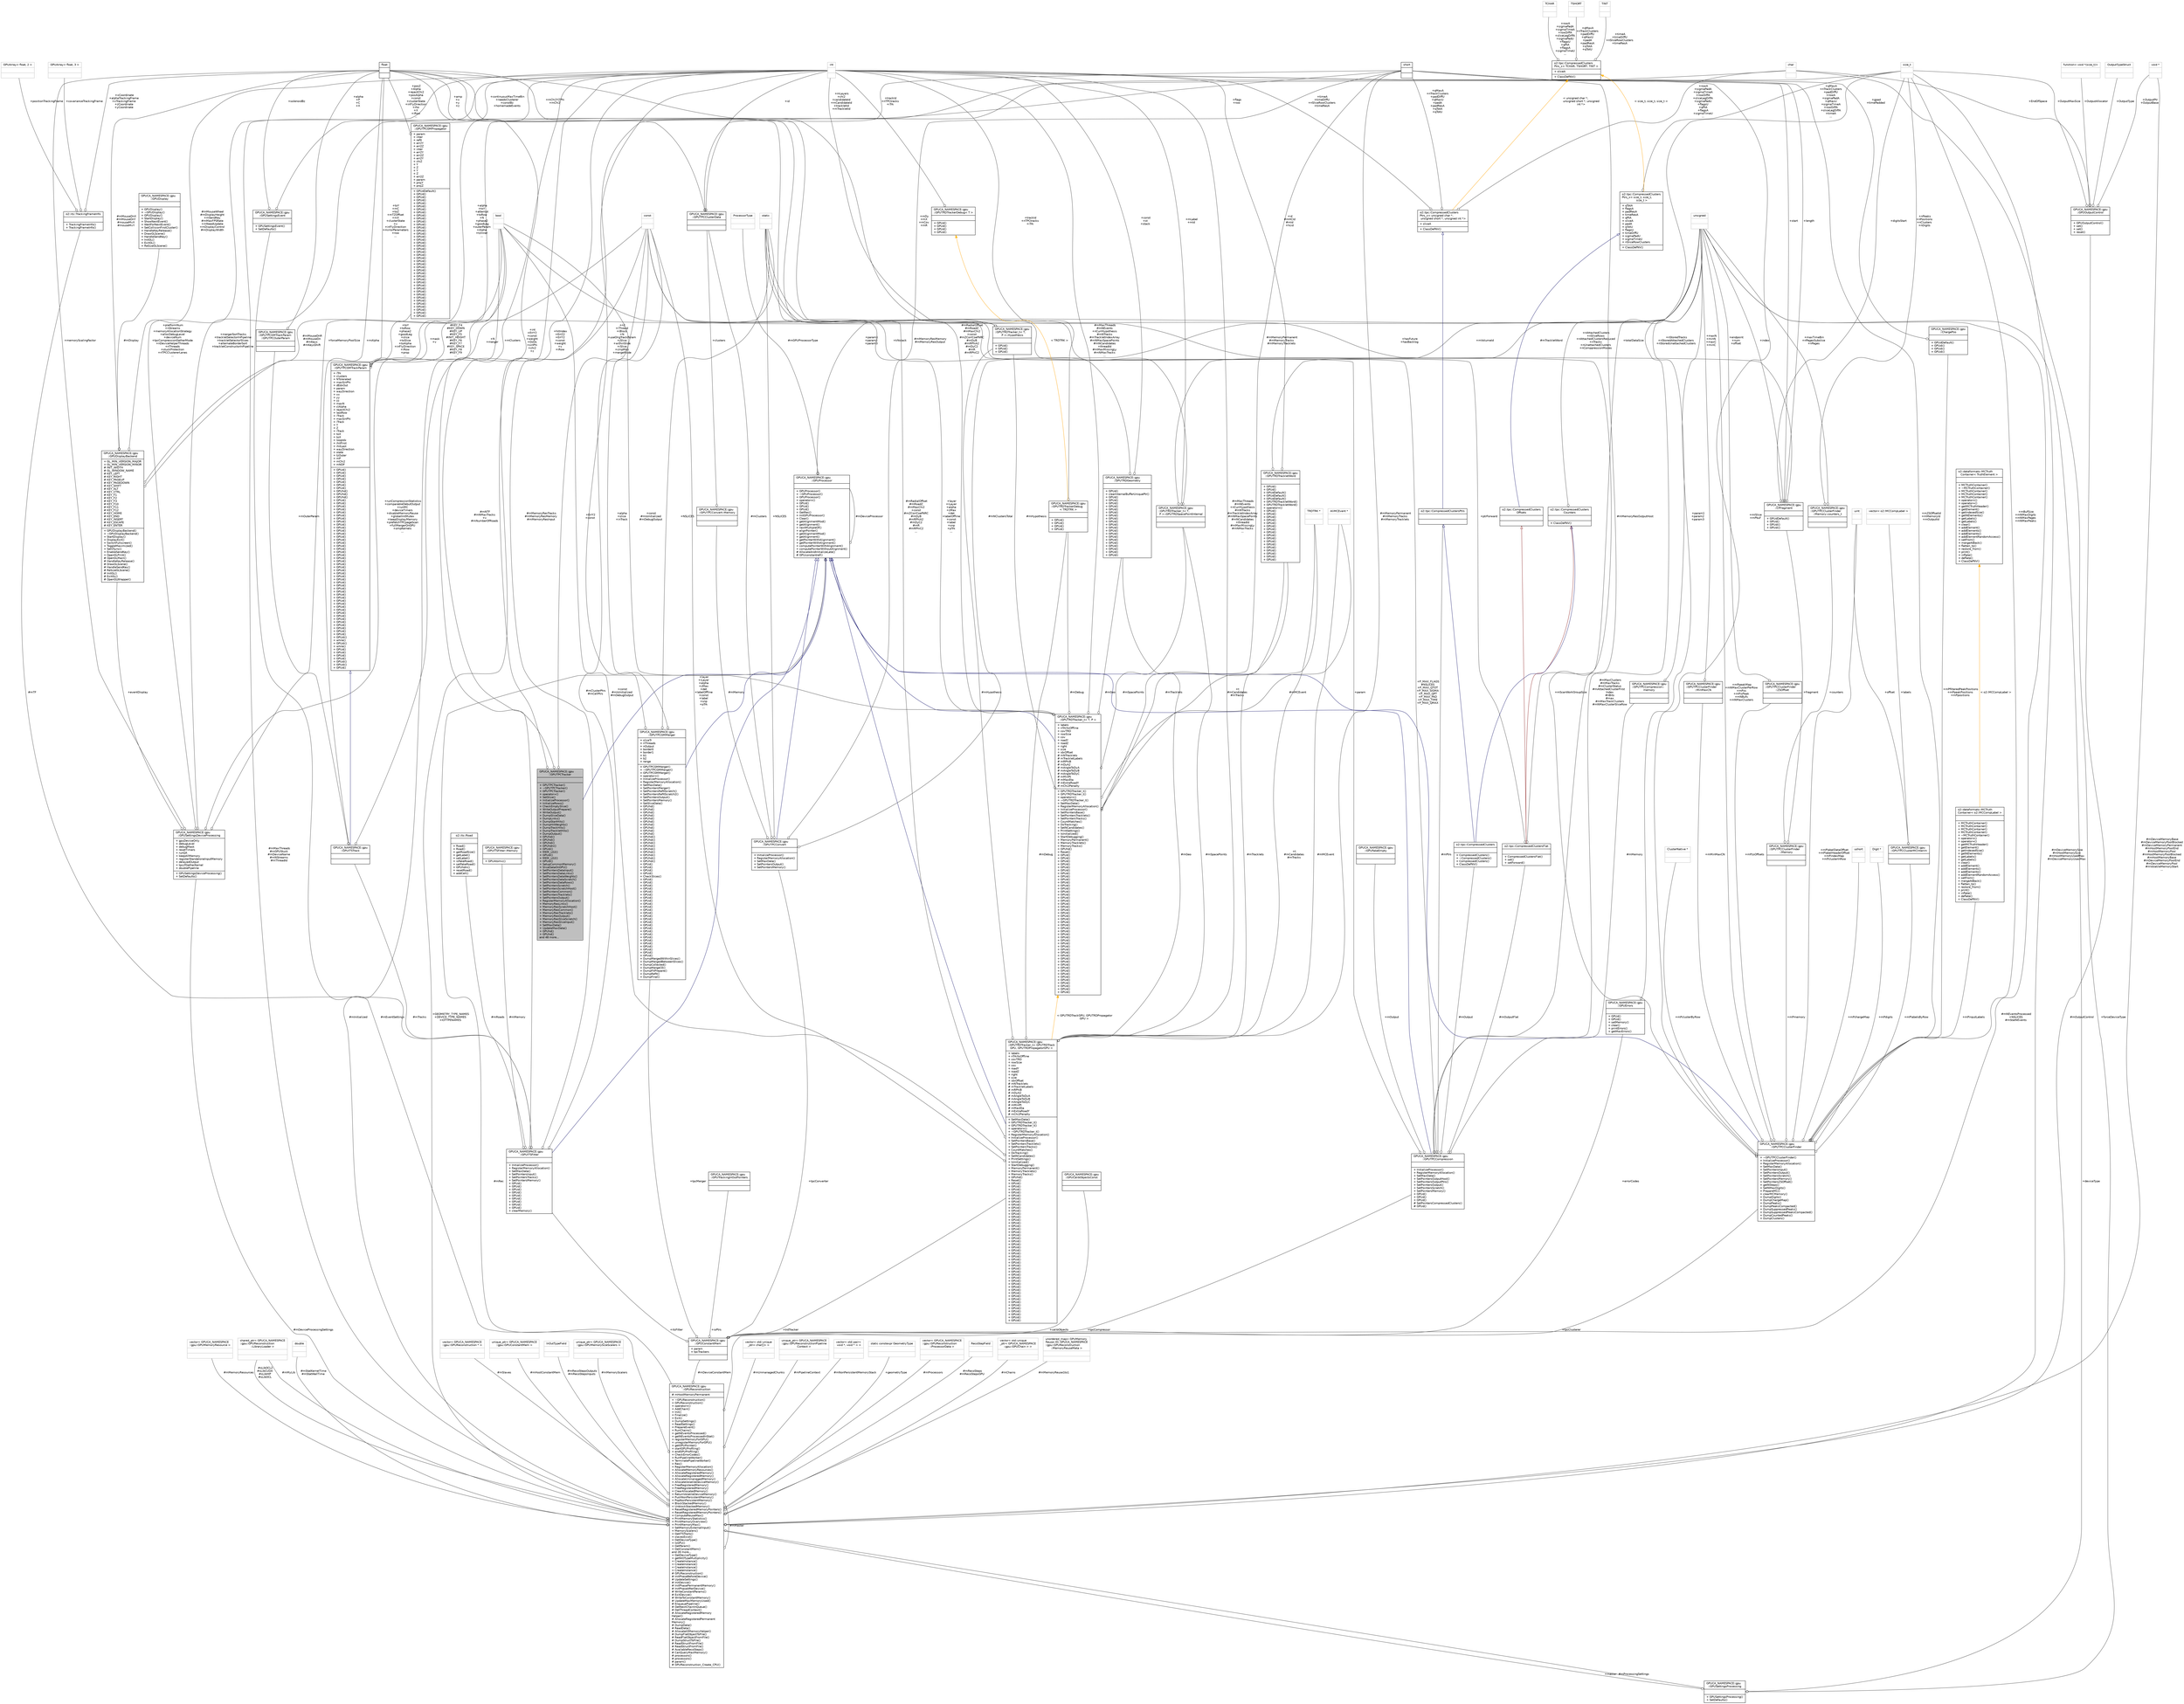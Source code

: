 digraph "GPUCA_NAMESPACE::gpu::GPUTPCTracker"
{
 // INTERACTIVE_SVG=YES
  bgcolor="transparent";
  edge [fontname="Helvetica",fontsize="10",labelfontname="Helvetica",labelfontsize="10"];
  node [fontname="Helvetica",fontsize="10",shape=record];
  Node2 [label="{GPUCA_NAMESPACE::gpu\l::GPUTPCTracker\n||+ GPUTPCTracker()\l+ ~GPUTPCTracker()\l+ GPUTPCTracker()\l+ operator=()\l+ SetSlice()\l+ InitializeProcessor()\l+ InitializeRows()\l+ CheckEmptySlice()\l+ WriteOutputPrepare()\l+ WriteOutput()\l+ DumpSliceData()\l+ DumpLinks()\l+ DumpStartHits()\l+ DumpHitWeights()\l+ DumpTrackHits()\l+ DumpTrackletHits()\l+ DumpOutput()\l+ GPUhdi()\l+ GPUhdi()\l+ GPUhdi()\l+ GPUhdni()\l+ GPUdi()\l+ MEM_LG2()\l+ GPUdi()\l+ MEM_LG2()\l+ GPUdi()\l+ SetupCommonMemory()\l+ SliceDataOnGPU()\l+ SetPointersDataInput()\l+ SetPointersDataLinks()\l+ SetPointersDataWeights()\l+ SetPointersDataScratch()\l+ SetPointersDataRows()\l+ SetPointersScratch()\l+ SetPointersScratchHost()\l+ SetPointersCommon()\l+ SetPointersTracklets()\l+ SetPointersOutput()\l+ RegisterMemoryAllocation()\l+ MemoryResLinks()\l+ MemoryResScratchHost()\l+ MemoryResCommon()\l+ MemoryResTracklets()\l+ MemoryResOutput()\l+ MemoryResSliceScratch()\l+ MemoryResSliceInput()\l+ SetMaxData()\l+ UpdateMaxData()\l+ GPUhd()\l+ GPUhd()\land 48 more...\l}",height=0.2,width=0.4,color="black", fillcolor="grey75", style="filled", fontcolor="black"];
  Node3 -> Node2 [dir="back",color="midnightblue",fontsize="10",style="solid",arrowtail="onormal",fontname="Helvetica"];
  Node3 [label="{GPUCA_NAMESPACE::gpu\l::GPUProcessor\n||+ GPUProcessor()\l+ ~GPUProcessor()\l+ GPUProcessor()\l+ operator=()\l+ GPUd()\l+ GPUd()\l+ GPUd()\l+ GetRec()\l+ InitGPUProcessor()\l+ Clear()\l+ getAlignmentMod()\l+ getAlignment()\l+ nextMultipleOf()\l+ alignPointer()\l+ getAlignmentMod()\l+ getAlignment()\l+ getPointerWithAlignment()\l+ getPointerWithAlignment()\l+ computePointerWithAlignment()\l+ computePointerWithoutAlignment()\l# AllocateAndInitializeLate()\l# GPUconstantref()\l}",height=0.2,width=0.4,color="black",URL="$d0/dd7/classGPUCA__NAMESPACE_1_1gpu_1_1GPUProcessor.html"];
  Node4 -> Node3 [color="grey25",fontsize="10",style="solid",label=" #mRec" ,arrowhead="odiamond",fontname="Helvetica"];
  Node4 [label="{GPUCA_NAMESPACE::gpu\l::GPUReconstruction\n|# mHostMemoryPermanent\l|+ ~GPUReconstruction()\l+ GPUReconstruction()\l+ operator=()\l+ AddChain()\l+ Init()\l+ Finalize()\l+ Exit()\l+ DumpSettings()\l+ ReadSettings()\l+ PrepareEvent()\l+ RunChains()\l+ getNEventsProcessed()\l+ getNEventsProcessedInStat()\l+ registerMemoryForGPU()\l+ unregisterMemoryForGPU()\l+ getGPUPointer()\l+ startGPUProfiling()\l+ endGPUProfiling()\l+ CheckErrorCodes()\l+ RunPipelineWorker()\l+ TerminatePipelineWorker()\l+ Res()\l+ RegisterMemoryAllocation()\l+ AllocateMemoryResources()\l+ AllocateRegisteredMemory()\l+ AllocateRegisteredMemory()\l+ AllocateUnmanagedMemory()\l+ AllocateVolatileDeviceMemory()\l+ FreeRegisteredMemory()\l+ FreeRegisteredMemory()\l+ ClearAllocatedMemory()\l+ ReturnVolatileDeviceMemory()\l+ PushNonPersistentMemory()\l+ PopNonPersistentMemory()\l+ BlockStackedMemory()\l+ UnblockStackedMemory()\l+ ResetRegisteredMemoryPointers()\l+ ResetRegisteredMemoryPointers()\l+ ComputeReuseMax()\l+ PrintMemoryStatistics()\l+ PrintMemoryOverview()\l+ PrintMemoryMax()\l+ SetMemoryExternalInput()\l+ MemoryScalers()\l+ GetITSTraits()\l+ slavesExist()\l+ GetDeviceType()\l+ IsGPU()\l+ GetParam()\l+ GetConstantMem()\land 28 more...\l+ GetDeviceType()\l+ getNIOTypeMultiplicity()\l+ CreateInstance()\l+ CreateInstance()\l+ CreateInstance()\l+ CreateInstance()\l# GPUReconstruction()\l# InitPhaseBeforeDevice()\l# UpdateSettings()\l# InitDevice()\l# InitPhasePermanentMemory()\l# InitPhaseAfterDevice()\l# WriteConstantParams()\l# ExitDevice()\l# WriteToConstantMemory()\l# UpdateMaxMemoryUsed()\l# EnqueuePipeline()\l# GetNextChainInQueue()\l# GetThreadContext()\l# AllocateRegisteredMemory\lHelper()\l# AllocateRegisteredPermanent\lMemory()\l# DumpData()\l# ReadData()\l# AllocateIOMemoryHelper()\l# DumpFlatObjectToFile()\l# ReadFlatObjectFromFile()\l# DumpStructToFile()\l# ReadStructFromFile()\l# ReadStructFromFile()\l# AvailableRecoSteps()\l# CanQueryMaxMemory()\l# processors()\l# processors()\l# param()\l# GPUReconstruction_Create_CPU()\l}",height=0.2,width=0.4,color="black",URL="$d6/df4/classGPUCA__NAMESPACE_1_1gpu_1_1GPUReconstruction.html"];
  Node5 -> Node4 [color="grey25",fontsize="10",style="solid",label=" #mUnmanagedChunks" ,arrowhead="odiamond",fontname="Helvetica"];
  Node5 [label="{vector\< std::unique\l_ptr\< char[]\> \>\n||}",height=0.2,width=0.4,color="grey75"];
  Node4 -> Node4 [color="grey25",fontsize="10",style="solid",label=" #mMaster" ,arrowhead="odiamond",fontname="Helvetica"];
  Node6 -> Node4 [color="grey25",fontsize="10",style="solid",label=" #mMemoryResources" ,arrowhead="odiamond",fontname="Helvetica"];
  Node6 [label="{vector\< GPUCA_NAMESPACE\l::gpu::GPUMemoryResource \>\n||}",height=0.2,width=0.4,color="grey75"];
  Node7 -> Node4 [color="grey25",fontsize="10",style="solid",label=" #sLibOCL2\n#sLibCUDA\n#sLibHIP\n#sLibOCL" ,arrowhead="odiamond",fontname="Helvetica"];
  Node7 [label="{shared_ptr\< GPUCA_NAMESPACE\l::gpu::GPUReconstruction\l::LibraryLoader \>\n||}",height=0.2,width=0.4,color="grey75"];
  Node8 -> Node4 [color="grey25",fontsize="10",style="solid",label=" #mStatKernelTime\n#mStatWallTime" ,arrowhead="odiamond",fontname="Helvetica"];
  Node8 [label="{double\n||}",height=0.2,width=0.4,color="grey75"];
  Node9 -> Node4 [color="grey25",fontsize="10",style="solid",label=" #mDeviceProcessingSettings" ,arrowhead="odiamond",fontname="Helvetica"];
  Node9 [label="{GPUCA_NAMESPACE::gpu\l::GPUSettingsDeviceProcessing\n|+ gpuDeviceOnly\l+ debugLevel\l+ debugMask\l+ resetTimers\l+ runQA\l+ keepAllMemory\l+ registerStandaloneInputMemory\l+ delayedOutput\l+ tpccfGatherKernel\l+ doublePipeline\l|+ GPUSettingsDeviceProcessing()\l+ SetDefaults()\l}",height=0.2,width=0.4,color="black",URL="$dd/d45/structGPUCA__NAMESPACE_1_1gpu_1_1GPUSettingsDeviceProcessing.html"];
  Node10 -> Node9 [color="grey25",fontsize="10",style="solid",label=" +memoryScalingFactor" ,arrowhead="odiamond",fontname="Helvetica"];
  Node10 [label="{float\n||}",height=0.2,width=0.4,color="black",URL="$d4/dc3/classfloat.html"];
  Node11 -> Node9 [color="grey25",fontsize="10",style="solid",label=" +mergerSortTracks\n+trackletSelectorInPipeline\n+trackletSelectorSlices\n+alternateBorderSort\n+trackletConstructorInPipeline" ,arrowhead="odiamond",fontname="Helvetica"];
  Node11 [label="{char\n||}",height=0.2,width=0.4,color="grey75"];
  Node12 -> Node9 [color="grey25",fontsize="10",style="solid",label=" +forceMemoryPoolSize" ,arrowhead="odiamond",fontname="Helvetica"];
  Node12 [label="{size_t\n||}",height=0.2,width=0.4,color="grey75"];
  Node13 -> Node9 [color="grey25",fontsize="10",style="solid",label=" +platformNum\n+nStreams\n+memoryAllocationStrategy\n+allocDebugLevel\n+deviceNum\n+tpcCompressionGatherMode\n+nDeviceHelperThreads\n+nThreads\n+stuckProtection\n+nTPCClustererLanes\n..." ,arrowhead="odiamond",fontname="Helvetica"];
  Node13 [label="{int\n||}",height=0.2,width=0.4,color="grey75"];
  Node14 -> Node9 [color="grey25",fontsize="10",style="solid",label=" +runCompressionStatistics\n+comparableDebutOutput\n+runMC\n+deviceTimers\n+disableMemoryReuse\n+globalInitMutex\n+keepDisplayMemory\n+prefetchTPCpageScan\n+fullMergerOnGPU\n+ompKernels\n..." ,arrowhead="odiamond",fontname="Helvetica"];
  Node14 [label="{bool\n||}",height=0.2,width=0.4,color="grey75"];
  Node15 -> Node9 [color="grey25",fontsize="10",style="solid",label=" +eventDisplay" ,arrowhead="odiamond",fontname="Helvetica"];
  Node15 [label="{GPUCA_NAMESPACE::gpu\l::GPUDisplayBackend\n|+ GL_MIN_VERSION_MAJOR\l+ GL_MIN_VERSION_MINOR\l# INIT_WIDTH\l# GL_WINDOW_NAME\l# KEY_LEFT\l# KEY_RIGHT\l# KEY_PAGEUP\l# KEY_PAGEDOWN\l# KEY_SHIFT\l# KEY_ALT\l# KEY_CTRL\l# KEY_F1\l# KEY_F2\l# KEY_F3\l# KEY_F10\l# KEY_F11\l# KEY_F12\l# KEY_HOME\l# KEY_END\l# KEY_INSERT\l# KEY_ESCAPE\l# KEY_ENTER\l|+ GPUDisplayBackend()\l+ ~GPUDisplayBackend()\l+ StartDisplay()\l+ DisplayExit()\l+ SwitchFullscreen()\l+ ToggleMaximized()\l+ SetVSync()\l+ EnableSendKey()\l+ OpenGLPrint()\l# OpenGLMain()\l# HandleKeyRelease()\l# DrawGLScene()\l# HandleSendKey()\l# ReSizeGLScene()\l# InitGL()\l# ExitGL()\l# OpenGLWrapper()\l}",height=0.2,width=0.4,color="black",URL="$d6/d42/classGPUCA__NAMESPACE_1_1gpu_1_1GPUDisplayBackend.html"];
  Node10 -> Node15 [color="grey25",fontsize="10",style="solid",label=" #mMouseDnX\n#mMouseDnY\n#mouseMvX\n#mouseMvY" ,arrowhead="odiamond",fontname="Helvetica"];
  Node16 -> Node15 [color="grey25",fontsize="10",style="solid",label=" #mDisplay" ,arrowhead="odiamond",fontname="Helvetica"];
  Node16 [label="{GPUCA_NAMESPACE::gpu\l::GPUDisplay\n||+ GPUDisplay()\l+ ~GPUDisplay()\l+ GPUDisplay()\l+ StartDisplay()\l+ ShowNextEvent()\l+ WaitForNextEvent()\l+ SetCollisionFirstCluster()\l+ HandleKeyRelease()\l+ DrawGLScene()\l+ HandleSendKey()\l+ InitGL()\l+ ExitGL()\l+ ReSizeGLScene()\l}",height=0.2,width=0.4,color="black",URL="$d9/dda/classGPUCA__NAMESPACE_1_1gpu_1_1GPUDisplay.html"];
  Node13 -> Node15 [color="grey25",fontsize="10",style="solid",label=" #mMouseWheel\n#mDisplayHeight\n+mSendKey\n#mMaxFPSRate\n+mNeedUpdate\n+mDisplayControl\n#mDisplayWidth" ,arrowhead="odiamond",fontname="Helvetica"];
  Node14 -> Node15 [color="grey25",fontsize="10",style="solid",label=" #mMouseDnR\n#mMouseDn\n#mKeys\n#mKeysShift" ,arrowhead="odiamond",fontname="Helvetica"];
  Node17 -> Node15 [color="grey25",fontsize="10",style="solid",label=" #KEY_F4\n#KEY_DOWN\n#KEY_UP\n#KEY_F5\n#INIT_HEIGHT\n#KEY_F6\n#KEY_F7\n#KEY_SPACE\n#KEY_F8\n#KEY_F9\n..." ,arrowhead="odiamond",fontname="Helvetica"];
  Node17 [label="{static\n||}",height=0.2,width=0.4,color="grey75"];
  Node18 -> Node4 [color="grey25",fontsize="10",style="solid",label=" #mSlaves" ,arrowhead="odiamond",fontname="Helvetica"];
  Node18 [label="{vector\< GPUCA_NAMESPACE\l::gpu::GPUReconstruction * \>\n||}",height=0.2,width=0.4,color="grey75"];
  Node19 -> Node4 [color="grey25",fontsize="10",style="solid",label=" #mHostConstantMem" ,arrowhead="odiamond",fontname="Helvetica"];
  Node19 [label="{unique_ptr\< GPUCA_NAMESPACE\l::gpu::GPUConstantMem \>\n||}",height=0.2,width=0.4,color="grey75"];
  Node20 -> Node4 [color="grey25",fontsize="10",style="solid",label=" #mRecoStepsOutputs\n#mRecoStepsInputs" ,arrowhead="odiamond",fontname="Helvetica"];
  Node20 [label="{InOutTypeField\n||}",height=0.2,width=0.4,color="grey75"];
  Node21 -> Node4 [color="grey25",fontsize="10",style="solid",label=" #mMemoryScalers" ,arrowhead="odiamond",fontname="Helvetica"];
  Node21 [label="{unique_ptr\< GPUCA_NAMESPACE\l::gpu::GPUMemorySizeScalers \>\n||}",height=0.2,width=0.4,color="grey75"];
  Node22 -> Node4 [color="grey25",fontsize="10",style="solid",label=" #mOutputControl" ,arrowhead="odiamond",fontname="Helvetica"];
  Node22 [label="{GPUCA_NAMESPACE::gpu\l::GPUOutputControl\n||+ GPUOutputControl()\l+ set()\l+ set()\l+ reset()\l}",height=0.2,width=0.4,color="black",URL="$d4/d7c/structGPUCA__NAMESPACE_1_1gpu_1_1GPUOutputControl.html"];
  Node23 -> Node22 [color="grey25",fontsize="10",style="solid",label=" +OutputAllocator" ,arrowhead="odiamond",fontname="Helvetica"];
  Node23 [label="{function\< void *(size_t)\>\n||}",height=0.2,width=0.4,color="grey75"];
  Node11 -> Node22 [color="grey25",fontsize="10",style="solid",label=" +EndOfSpace" ,arrowhead="odiamond",fontname="Helvetica"];
  Node12 -> Node22 [color="grey25",fontsize="10",style="solid",label=" +OutputMaxSize" ,arrowhead="odiamond",fontname="Helvetica"];
  Node24 -> Node22 [color="grey25",fontsize="10",style="solid",label=" +OutputType" ,arrowhead="odiamond",fontname="Helvetica"];
  Node24 [label="{OutputTypeStruct\n||}",height=0.2,width=0.4,color="grey75"];
  Node25 -> Node22 [color="grey25",fontsize="10",style="solid",label=" +OutputPtr\n+OutputBase" ,arrowhead="odiamond",fontname="Helvetica"];
  Node25 [label="{void *\n||}",height=0.2,width=0.4,color="grey75"];
  Node7 -> Node4 [color="grey25",fontsize="10",style="solid",label=" #mMyLib" ,arrowhead="odiamond",fontname="Helvetica"];
  Node26 -> Node4 [color="grey25",fontsize="10",style="solid",label=" #mEventSettings" ,arrowhead="odiamond",fontname="Helvetica"];
  Node26 [label="{GPUCA_NAMESPACE::gpu\l::GPUSettingsEvent\n||+ GPUSettingsEvent()\l+ SetDefaults()\l}",height=0.2,width=0.4,color="black",URL="$d0/d50/structGPUCA__NAMESPACE_1_1gpu_1_1GPUSettingsEvent.html"];
  Node10 -> Node26 [color="grey25",fontsize="10",style="solid",label=" +solenoidBz" ,arrowhead="odiamond",fontname="Helvetica"];
  Node13 -> Node26 [color="grey25",fontsize="10",style="solid",label=" +continuousMaxTimeBin\n+needsClusterer\n+constBz\n+homemadeEvents" ,arrowhead="odiamond",fontname="Helvetica"];
  Node12 -> Node4 [color="grey25",fontsize="10",style="solid",label=" #mDeviceMemorySize\n#mHostMemorySize\n#mHostMemoryUsedMax\n#mDeviceMemoryUsedMax" ,arrowhead="odiamond",fontname="Helvetica"];
  Node27 -> Node4 [color="grey25",fontsize="10",style="solid",label=" #mDeviceConstantMem" ,arrowhead="odiamond",fontname="Helvetica"];
  Node27 [label="{GPUCA_NAMESPACE::gpu\l::GPUConstantMem\n|+ param\l+ tpcTrackers\l|}",height=0.2,width=0.4,color="black",URL="$dc/d57/structGPUCA__NAMESPACE_1_1gpu_1_1GPUConstantMem.html"];
  Node28 -> Node27 [color="grey25",fontsize="10",style="solid",label=" +tpcClusterer" ,arrowhead="odiamond",fontname="Helvetica"];
  Node28 [label="{GPUCA_NAMESPACE::gpu\l::GPUTPCClusterFinder\n||+ ~GPUTPCClusterFinder()\l+ InitializeProcessor()\l+ RegisterMemoryAllocation()\l+ SetMaxData()\l+ SetPointersInput()\l+ SetPointersOutput()\l+ SetPointersScratch()\l+ SetPointersMemory()\l+ SetPointersZSOffset()\l+ getNSteps()\l+ SetNMaxDigits()\l+ PrepareMC()\l+ clearMCMemory()\l+ DumpDigits()\l+ DumpChargeMap()\l+ DumpPeaks()\l+ DumpPeaksCompacted()\l+ DumpSuppressedPeaks()\l+ DumpSuppressedPeaksCompacted()\l+ DumpCountedPeaks()\l+ DumpClusters()\l}",height=0.2,width=0.4,color="black",URL="$da/dac/classGPUCA__NAMESPACE_1_1gpu_1_1GPUTPCClusterFinder.html"];
  Node3 -> Node28 [dir="back",color="midnightblue",fontsize="10",style="solid",arrowtail="onormal",fontname="Helvetica"];
  Node29 -> Node28 [color="grey25",fontsize="10",style="solid",label=" +mMinMaxCN" ,arrowhead="odiamond",fontname="Helvetica"];
  Node29 [label="{GPUCA_NAMESPACE::gpu\l::GPUTPCClusterFinder\l::MinMaxCN\n||}",height=0.2,width=0.4,color="black",URL="$dc/dc6/structGPUCA__NAMESPACE_1_1gpu_1_1GPUTPCClusterFinder_1_1MinMaxCN.html"];
  Node30 -> Node29 [color="grey25",fontsize="10",style="solid",label=" +maxN\n+minN\n+maxC\n+minC" ,arrowhead="odiamond",fontname="Helvetica"];
  Node30 [label="{unsigned\n||}",height=0.2,width=0.4,color="grey75"];
  Node31 -> Node28 [color="grey25",fontsize="10",style="solid",label=" +mPmemory" ,arrowhead="odiamond",fontname="Helvetica"];
  Node31 [label="{GPUCA_NAMESPACE::gpu\l::GPUTPCClusterFinder\l::Memory\n||}",height=0.2,width=0.4,color="black",URL="$d6/d9c/structGPUCA__NAMESPACE_1_1gpu_1_1GPUTPCClusterFinder_1_1Memory.html"];
  Node32 -> Node31 [color="grey25",fontsize="10",style="solid",label=" +counters" ,arrowhead="odiamond",fontname="Helvetica"];
  Node32 [label="{GPUCA_NAMESPACE::gpu\l::GPUTPCClusterFinder\l::Memory::counters_t\n||}",height=0.2,width=0.4,color="black",URL="$d6/d42/structGPUCA__NAMESPACE_1_1gpu_1_1GPUTPCClusterFinder_1_1Memory_1_1counters__t.html"];
  Node12 -> Node32 [color="grey25",fontsize="10",style="solid",label=" +nPeaks\n+nPositions\n+nClusters\n+nDigits" ,arrowhead="odiamond",fontname="Helvetica"];
  Node30 -> Node32 [color="grey25",fontsize="10",style="solid",label=" +maxTimeBin\n+nPagesSubslice\n+nPages" ,arrowhead="odiamond",fontname="Helvetica"];
  Node33 -> Node31 [color="grey25",fontsize="10",style="solid",label=" +fragment" ,arrowhead="odiamond",fontname="Helvetica"];
  Node33 [label="{GPUCA_NAMESPACE::gpu\l::CfFragment\n||+ GPUdDefault()\l+ GPUd()\l+ GPUdi()\l+ GPUdi()\l}",height=0.2,width=0.4,color="black",URL="$db/d3d/structGPUCA__NAMESPACE_1_1gpu_1_1CfFragment.html"];
  Node34 -> Node33 [color="grey25",fontsize="10",style="solid",label=" +length" ,arrowhead="odiamond",fontname="Helvetica"];
  Node34 [label="{short\n||}",height=0.2,width=0.4,color="black",URL="$dc/d10/classshort.html"];
  Node12 -> Node33 [color="grey25",fontsize="10",style="solid",label=" +digitsStart" ,arrowhead="odiamond",fontname="Helvetica"];
  Node13 -> Node33 [color="grey25",fontsize="10",style="solid",label=" +start" ,arrowhead="odiamond",fontname="Helvetica"];
  Node14 -> Node33 [color="grey25",fontsize="10",style="solid",label=" +hasFuture\n+hasBacklog" ,arrowhead="odiamond",fontname="Helvetica"];
  Node30 -> Node33 [color="grey25",fontsize="10",style="solid",label=" +index" ,arrowhead="odiamond",fontname="Helvetica"];
  Node35 -> Node28 [color="grey25",fontsize="10",style="solid",label=" +mPfilteredPeakPositions\n+mPpeakPositions\n+mPpositions" ,arrowhead="odiamond",fontname="Helvetica"];
  Node35 [label="{GPUCA_NAMESPACE::gpu\l::ChargePos\n||+ GPUdDefault()\l+ GPUdi()\l+ GPUdi()\l+ GPUdi()\l}",height=0.2,width=0.4,color="black",URL="$dd/d68/structGPUCA__NAMESPACE_1_1gpu_1_1ChargePos.html"];
  Node34 -> Node35 [color="grey25",fontsize="10",style="solid",label=" +gpad\n+timePadded" ,arrowhead="odiamond",fontname="Helvetica"];
  Node34 -> Node28 [color="grey25",fontsize="10",style="solid",label=" +mZSOffsetId\n+mMemoryId\n+mOutputId" ,arrowhead="odiamond",fontname="Helvetica"];
  Node36 -> Node28 [color="grey25",fontsize="10",style="solid",label=" +mPinputLabels" ,arrowhead="odiamond",fontname="Helvetica"];
  Node36 [label="{o2::dataformats::MCTruth\lContainer\< o2::MCCompLabel \>\n||+ MCTruthContainer()\l+ MCTruthContainer()\l+ MCTruthContainer()\l+ MCTruthContainer()\l+ ~MCTruthContainer()\l+ operator=()\l+ operator=()\l+ getMCTruthHeader()\l+ getElement()\l+ getIndexedSize()\l+ getNElements()\l+ getLabels()\l+ getLabels()\l+ clear()\l+ addElement()\l+ addElements()\l+ addElements()\l+ addElementRandomAccess()\l+ setFrom()\l+ mergeAtBack()\l+ flatten_to()\l+ restore_from()\l+ print()\l+ inflate()\l+ deflate()\l+ ClassDefNV()\l}",height=0.2,width=0.4,color="black",URL="$dc/daa/classo2_1_1dataformats_1_1MCTruthContainer.html"];
  Node37 -> Node36 [dir="back",color="orange",fontsize="10",style="solid",label=" \< o2::MCCompLabel \>" ,fontname="Helvetica"];
  Node37 [label="{o2::dataformats::MCTruth\lContainer\< TruthElement \>\n||+ MCTruthContainer()\l+ ~MCTruthContainer()\l+ MCTruthContainer()\l+ MCTruthContainer()\l+ MCTruthContainer()\l+ operator=()\l+ operator=()\l+ getMCTruthHeader()\l+ getElement()\l+ getIndexedSize()\l+ getNElements()\l+ getLabels()\l+ getLabels()\l+ clear()\l+ addElement()\l+ addElements()\l+ addElements()\l+ addElementRandomAccess()\l+ setFrom()\l+ mergeAtBack()\l+ flatten_to()\l+ restore_from()\l+ print()\l+ inflate()\l+ deflate()\l+ ClassDefNV()\l}",height=0.2,width=0.4,color="black",URL="$dc/daa/classo2_1_1dataformats_1_1MCTruthContainer.html",tooltip="A container to hold and manage MC truth information/labels. "];
  Node12 -> Node28 [color="grey25",fontsize="10",style="solid",label=" +mBufSize\n+mNMaxDigits\n+mNMaxPages\n+mNMaxPeaks" ,arrowhead="odiamond",fontname="Helvetica"];
  Node38 -> Node28 [color="grey25",fontsize="10",style="solid",label=" +mPchargeMap" ,arrowhead="odiamond",fontname="Helvetica"];
  Node38 [label="{ushort\n||}",height=0.2,width=0.4,color="grey75"];
  Node39 -> Node28 [color="grey25",fontsize="10",style="solid",label=" +mPdigits" ,arrowhead="odiamond",fontname="Helvetica"];
  Node39 [label="{Digit *\n||}",height=0.2,width=0.4,color="grey75"];
  Node13 -> Node28 [color="grey25",fontsize="10",style="solid",label=" +mISlice\n+mPbuf" ,arrowhead="odiamond",fontname="Helvetica"];
  Node40 -> Node28 [color="grey25",fontsize="10",style="solid",label=" +mPzsOffsets" ,arrowhead="odiamond",fontname="Helvetica"];
  Node40 [label="{GPUCA_NAMESPACE::gpu\l::GPUTPCClusterFinder\l::ZSOffset\n||}",height=0.2,width=0.4,color="black",URL="$da/d0d/structGPUCA__NAMESPACE_1_1gpu_1_1GPUTPCClusterFinder_1_1ZSOffset.html"];
  Node30 -> Node40 [color="grey25",fontsize="10",style="solid",label=" +endpoint\n+num\n+offset" ,arrowhead="odiamond",fontname="Helvetica"];
  Node41 -> Node28 [color="grey25",fontsize="10",style="solid",label=" +mPlabelDataOffset\n+mPlabelHeaderOffset\n+mPindexMap\n+mPclusterInRow" ,arrowhead="odiamond",fontname="Helvetica"];
  Node41 [label="{uint\n||}",height=0.2,width=0.4,color="grey75"];
  Node17 -> Node28 [color="grey25",fontsize="10",style="solid",label=" +mScanWorkGroupSize" ,arrowhead="odiamond",fontname="Helvetica"];
  Node42 -> Node28 [color="grey25",fontsize="10",style="solid",label=" +mPclusterByRow" ,arrowhead="odiamond",fontname="Helvetica"];
  Node42 [label="{ClusterNative *\n||}",height=0.2,width=0.4,color="grey75"];
  Node30 -> Node28 [color="grey25",fontsize="10",style="solid",label=" +mPpeakMap\n+mNMaxClusterPerRow\n+mPzs\n+mPisPeak\n+mNBufs\n+mNMaxClusters" ,arrowhead="odiamond",fontname="Helvetica"];
  Node43 -> Node28 [color="grey25",fontsize="10",style="solid",label=" +mPlabelsByRow" ,arrowhead="odiamond",fontname="Helvetica"];
  Node43 [label="{GPUCA_NAMESPACE::gpu\l::GPUTPCClusterMCInterim\n||}",height=0.2,width=0.4,color="black",URL="$d4/d0e/structGPUCA__NAMESPACE_1_1gpu_1_1GPUTPCClusterMCInterim.html"];
  Node44 -> Node43 [color="grey25",fontsize="10",style="solid",label=" +labels" ,arrowhead="odiamond",fontname="Helvetica"];
  Node44 [label="{vector\< o2::MCCompLabel \>\n||}",height=0.2,width=0.4,color="grey75"];
  Node41 -> Node43 [color="grey25",fontsize="10",style="solid",label=" +offset" ,arrowhead="odiamond",fontname="Helvetica"];
  Node45 -> Node27 [color="grey25",fontsize="10",style="solid",label=" +itsFitter" ,arrowhead="odiamond",fontname="Helvetica"];
  Node45 [label="{GPUCA_NAMESPACE::gpu\l::GPUITSFitter\n||+ InitializeProcessor()\l+ RegisterMemoryAllocation()\l+ SetMaxData()\l+ SetPointersInput()\l+ SetPointersTracks()\l+ SetPointersMemory()\l+ GPUd()\l+ GPUd()\l+ GPUd()\l+ GPUd()\l+ GPUd()\l+ GPUd()\l+ GPUd()\l+ GPUd()\l+ GPUd()\l+ clearMemory()\l}",height=0.2,width=0.4,color="black",URL="$d8/df8/classGPUCA__NAMESPACE_1_1gpu_1_1GPUITSFitter.html"];
  Node3 -> Node45 [dir="back",color="midnightblue",fontsize="10",style="solid",arrowtail="onormal",fontname="Helvetica"];
  Node46 -> Node45 [color="grey25",fontsize="10",style="solid",label=" #mRoads" ,arrowhead="odiamond",fontname="Helvetica"];
  Node46 [label="{o2::its::Road\n||+ Road()\l+ Road()\l+ getRoadSize()\l+ getLabel()\l+ setLabel()\l+ isFakeRoad()\l+ setFakeRoad()\l+ GPUhdni()\l+ resetRoad()\l+ addCell()\l}",height=0.2,width=0.4,color="black",URL="$d2/d7f/classo2_1_1its_1_1Road.html"];
  Node47 -> Node45 [color="grey25",fontsize="10",style="solid",label=" #mMemory" ,arrowhead="odiamond",fontname="Helvetica"];
  Node47 [label="{GPUCA_NAMESPACE::gpu\l::GPUITSFitter::Memory\n||+ GPUAtomic()\l}",height=0.2,width=0.4,color="black",URL="$dc/ddc/structGPUCA__NAMESPACE_1_1gpu_1_1GPUITSFitter_1_1Memory.html"];
  Node48 -> Node45 [color="grey25",fontsize="10",style="solid",label=" #mTF" ,arrowhead="odiamond",fontname="Helvetica"];
  Node48 [label="{o2::its::TrackingFrameInfo\n||+ TrackingFrameInfo()\l+ TrackingFrameInfo()\l}",height=0.2,width=0.4,color="black",URL="$d2/d5f/structo2_1_1its_1_1TrackingFrameInfo.html"];
  Node49 -> Node48 [color="grey25",fontsize="10",style="solid",label=" +covarianceTrackingFrame" ,arrowhead="odiamond",fontname="Helvetica"];
  Node49 [label="{GPUArray\< float, 3 \>\n||}",height=0.2,width=0.4,color="grey75"];
  Node50 -> Node48 [color="grey25",fontsize="10",style="solid",label=" +positionTrackingFrame" ,arrowhead="odiamond",fontname="Helvetica"];
  Node50 [label="{GPUArray\< float, 2 \>\n||}",height=0.2,width=0.4,color="grey75"];
  Node10 -> Node48 [color="grey25",fontsize="10",style="solid",label=" +xCoordinate\n+alphaTrackingFrame\n+xTrackingFrame\n+zCoordinate\n+yCoordinate" ,arrowhead="odiamond",fontname="Helvetica"];
  Node34 -> Node45 [color="grey25",fontsize="10",style="solid",label=" #mMemoryResTracks\n#mMemoryResMemory\n#mMemoryResInput" ,arrowhead="odiamond",fontname="Helvetica"];
  Node13 -> Node45 [color="grey25",fontsize="10",style="solid",label=" #mNTF\n#mNMaxTracks\n+v\n#mNumberOfRoads" ,arrowhead="odiamond",fontname="Helvetica"];
  Node51 -> Node45 [color="grey25",fontsize="10",style="solid",label=" #mTracks" ,arrowhead="odiamond",fontname="Helvetica"];
  Node51 [label="{GPUCA_NAMESPACE::gpu\l::GPUITSTrack\n||}",height=0.2,width=0.4,color="black",URL="$dc/d9a/classGPUCA__NAMESPACE_1_1gpu_1_1GPUITSTrack.html"];
  Node52 -> Node51 [dir="back",color="midnightblue",fontsize="10",style="solid",arrowtail="onormal",fontname="Helvetica"];
  Node52 [label="{GPUCA_NAMESPACE::gpu\l::GPUTPCGMTrackParam\n|+ iTrk\l+ clusters\l+ NTolerated\l+ maxSinPhi\l+ dEdxOut\l+ param\l+ wayDirection\l+ xx\l+ yy\l+ zz\l+ maxN\l+ clAlpha\l+ rejectChi2\l+ lastRow\l+ iTrack\l+ maxSinPhi\l+ iTrack\l+ Y\l+ Z\l+ iTrack\l+ toX\l+ toX\l+ loopIdx\l+ ihitFirst\l+ ihitLast\l+ wayDirection\l+ state\l+ tzOuter\l+ mP\l+ mChi2\l+ mNDF\l|+ GPUd()\l+ GPUd()\l+ GPUd()\l+ GPUd()\l+ GPUd()\l+ GPUd()\l+ GPUd()\l+ GPUhd()\l+ GPUhd()\l+ GPUhd()\l+ GPUd()\l+ GPUd()\l+ GPUd()\l+ GPUd()\l+ GPUd()\l+ GPUd()\l+ GPUd()\l+ GPUd()\l+ GPUd()\l+ GPUd()\l+ GPUd()\l+ GPUd()\l+ GPUd()\l+ GPUd()\l+ GPUd()\l+ GPUd()\l+ GPUd()\l+ GPUd()\l+ GPUd()\l+ GPUd()\l+ GPUd()\l+ GPUd()\l+ GPUd()\l+ GPUd()\l+ GPUd()\l+ GPUd()\l+ GPUd()\l+ GPUd()\l+ GPUd()\l+ GPUd()\l+ GPUd()\l+ GPUd()\l+ GPUd()\l+ GPUd()\l+ GPUd()\l+ GPUd()\l+ GPUd()\l+ GPUd()\l+ GPUd()\l+ GPUd()\l+ GPUd()\l+ GPUd()\l+ GPUd()\l+ GPUd()\l+ GPUd()\l+ GPUdi()\l+ while()\l+ GPUdi()\l+ while()\l+ GPUd()\l+ GPUd()\l+ GPUd()\l+ GPUd()\l+ GPUdi()\l+ GPUdi()\l+ GPUd()\l}",height=0.2,width=0.4,color="black",URL="$df/df6/classGPUCA__NAMESPACE_1_1gpu_1_1GPUTPCGMTrackParam.html"];
  Node53 -> Node52 [color="grey25",fontsize="10",style="solid",label=" +toY\n+toRow\n+phase2\n+goodLeg\n+slice\n+toSlice\n+toAlpha\n+inFlyDirection\n+iRow\n+prop\n..." ,arrowhead="odiamond",fontname="Helvetica"];
  Node53 [label="{GPUCA_NAMESPACE::gpu\l::GPUTPCGMPropagator\n|+ param\l+ inter\l+ refit\l+ err2Y\l+ err2Z\l+ inter\l+ err2Y\l+ err2Z\l+ err2Y\l+ chiZ\l+ Y\l+ Z\l+ Y\l+ Z\l+ err2Z\l+ param\l+ projY\l+ projZ\l|+ GPUdDefault()\l+ GPUd()\l+ GPUd()\l+ GPUd()\l+ GPUd()\l+ GPUd()\l+ GPUd()\l+ GPUd()\l+ GPUd()\l+ GPUd()\l+ GPUd()\l+ GPUd()\l+ GPUd()\l+ GPUd()\l+ GPUd()\l+ GPUd()\l+ GPUd()\l+ GPUd()\l+ GPUd()\l+ GPUd()\l+ GPUd()\l+ GPUd()\l+ GPUd()\l+ GPUd()\l+ GPUd()\l+ GPUd()\l+ GPUd()\l+ GPUd()\l+ GPUd()\l+ GPUd()\l+ GPUd()\l+ GPUd()\l+ GPUd()\l+ GPUd()\l+ GPUd()\l+ GPUd()\l+ GPUd()\l+ GPUd()\l+ GPUd()\l+ GPUd()\l+ GPUd()\l+ GPUd()\l}",height=0.2,width=0.4,color="black",URL="$d8/d01/classGPUCA__NAMESPACE_1_1gpu_1_1GPUTPCGMPropagator.html"];
  Node10 -> Node53 [color="grey25",fontsize="10",style="solid",label=" +posZ\n+Alpha\n+rejectChi2\n+posAlpha\n+const\n+clusterState\n+inFlyDirection\n+rho\n+X\n+iRow\n..." ,arrowhead="odiamond",fontname="Helvetica"];
  Node10 -> Node52 [color="grey25",fontsize="10",style="solid",label=" +toY\n+mC\n+toZ\n+mTZOffset\n+mX\n+clusterState\n+v\n+inFlyDirection\n+mirrorParameters\n+row\n..." ,arrowhead="odiamond",fontname="Helvetica"];
  Node13 -> Node52 [color="grey25",fontsize="10",style="solid",label=" +alpha\n+toY\n+attempt\n+toRow\n+N\n+phase2\n+goodLeg\n+outerParam\n+Alpha\n+tzInner\n..." ,arrowhead="odiamond",fontname="Helvetica"];
  Node14 -> Node52 [color="grey25",fontsize="10",style="solid",label=" +mask\n+v" ,arrowhead="odiamond",fontname="Helvetica"];
  Node54 -> Node52 [color="grey25",fontsize="10",style="solid",label=" +N\n+merger" ,arrowhead="odiamond",fontname="Helvetica"];
  Node54 [label="{const\n||}",height=0.2,width=0.4,color="grey75"];
  Node10 -> Node51 [color="grey25",fontsize="10",style="solid",label=" +mAlpha" ,arrowhead="odiamond",fontname="Helvetica"];
  Node13 -> Node51 [color="grey25",fontsize="10",style="solid",label=" +mClusters" ,arrowhead="odiamond",fontname="Helvetica"];
  Node55 -> Node51 [color="grey25",fontsize="10",style="solid",label=" +mOuterParam" ,arrowhead="odiamond",fontname="Helvetica"];
  Node55 [label="{GPUCA_NAMESPACE::gpu\l::GPUTPCGMTrackParam\l::GPUTPCOuterParam\n||}",height=0.2,width=0.4,color="black",URL="$d3/d23/structGPUCA__NAMESPACE_1_1gpu_1_1GPUTPCGMTrackParam_1_1GPUTPCOuterParam.html"];
  Node10 -> Node55 [color="grey25",fontsize="10",style="solid",label=" +alpha\n+P\n+C\n+X" ,arrowhead="odiamond",fontname="Helvetica"];
  Node54 -> Node45 [color="grey25",fontsize="10",style="solid",label=" #mClusterPtrs\n#mCellPtrs" ,arrowhead="odiamond",fontname="Helvetica"];
  Node56 -> Node27 [color="grey25",fontsize="10",style="solid",label=" +ioPtrs" ,arrowhead="odiamond",fontname="Helvetica"];
  Node56 [label="{GPUCA_NAMESPACE::gpu\l::GPUTrackingInOutPointers\n||}",height=0.2,width=0.4,color="black",URL="$d2/d7f/structGPUCA__NAMESPACE_1_1gpu_1_1GPUTrackingInOutPointers.html"];
  Node57 -> Node27 [color="grey25",fontsize="10",style="solid",label=" +tpcConverter" ,arrowhead="odiamond",fontname="Helvetica"];
  Node57 [label="{GPUCA_NAMESPACE::gpu\l::GPUTPCConvert\n||+ InitializeProcessor()\l+ RegisterMemoryAllocation()\l+ SetMaxData()\l+ SetPointersOutput()\l+ SetPointersMemory()\l}",height=0.2,width=0.4,color="black",URL="$d3/d6f/classGPUCA__NAMESPACE_1_1gpu_1_1GPUTPCConvert.html"];
  Node3 -> Node57 [dir="back",color="midnightblue",fontsize="10",style="solid",arrowtail="onormal",fontname="Helvetica"];
  Node34 -> Node57 [color="grey25",fontsize="10",style="solid",label=" #mMemoryResMemory\n#mMemoryResOutput" ,arrowhead="odiamond",fontname="Helvetica"];
  Node58 -> Node57 [color="grey25",fontsize="10",style="solid",label=" #mClusters" ,arrowhead="odiamond",fontname="Helvetica"];
  Node58 [label="{GPUCA_NAMESPACE::gpu\l::GPUTPCClusterData\n||}",height=0.2,width=0.4,color="black",URL="$de/d16/structGPUCA__NAMESPACE_1_1gpu_1_1GPUTPCClusterData.html"];
  Node10 -> Node58 [color="grey25",fontsize="10",style="solid",label=" +amp\n+x\n+y\n+z" ,arrowhead="odiamond",fontname="Helvetica"];
  Node34 -> Node58 [color="grey25",fontsize="10",style="solid",label=" +flags\n+row" ,arrowhead="odiamond",fontname="Helvetica"];
  Node13 -> Node58 [color="grey25",fontsize="10",style="solid",label=" +id" ,arrowhead="odiamond",fontname="Helvetica"];
  Node59 -> Node57 [color="grey25",fontsize="10",style="solid",label=" #mMemory" ,arrowhead="odiamond",fontname="Helvetica"];
  Node59 [label="{GPUCA_NAMESPACE::gpu\l::GPUTPCConvert::Memory\n||}",height=0.2,width=0.4,color="black",URL="$d4/d0e/structGPUCA__NAMESPACE_1_1gpu_1_1GPUTPCConvert_1_1Memory.html"];
  Node58 -> Node59 [color="grey25",fontsize="10",style="solid",label=" +clusters" ,arrowhead="odiamond",fontname="Helvetica"];
  Node30 -> Node57 [color="grey25",fontsize="10",style="solid",label=" #mNClustersTotal" ,arrowhead="odiamond",fontname="Helvetica"];
  Node17 -> Node57 [color="grey25",fontsize="10",style="solid",label=" +NSLICES" ,arrowhead="odiamond",fontname="Helvetica"];
  Node60 -> Node27 [color="grey25",fontsize="10",style="solid",label=" +trdTracker" ,arrowhead="odiamond",fontname="Helvetica"];
  Node60 [label="{GPUCA_NAMESPACE::gpu\l::GPUTRDTracker_t\< GPUTRDTrack\lGPU, GPUTRDPropagatorGPU \>\n|+ labels\l+ nTrkltsOffline\l+ covTRD\l+ rowSize\l+ cov\l+ roadY\l+ roadZ\l+ right\l+ size\l+ idxOffset\l# mNTracklets\l# mTrackletLabels\l# mRPhiB\l# mDyA2\l# mAngleToDyA\l# mAngleToDyB\l# mAngleToDyC\l# mMinPt\l# mMaxEta\l# mExtraRoadY\l# mChi2Penalty\l|+ SetMaxData()\l+ GPUTRDTracker_t()\l+ GPUTRDTracker_t()\l+ operator=()\l+ ~GPUTRDTracker_t()\l+ RegisterMemoryAllocation()\l+ InitializeProcessor()\l+ SetPointersBase()\l+ SetPointersTracklets()\l+ SetPointersTracks()\l+ CountMatches()\l+ DoTracking()\l+ SetNCandidates()\l+ PrintSettings()\l+ IsInitialized()\l+ StartDebugging()\l+ MemoryPermanent()\l+ MemoryTracklets()\l+ MemoryTracks()\l+ GPUhd()\l+ Reset()\l+ GPUd()\l+ GPUd()\l+ GPUd()\l+ GPUd()\l+ GPUd()\l+ GPUd()\l+ GPUd()\l+ GPUd()\l+ GPUd()\l+ GPUd()\l+ GPUd()\l+ GPUd()\l+ GPUd()\l+ GPUd()\l+ GPUd()\l+ GPUd()\l+ GPUd()\l+ GPUd()\l+ GPUd()\l+ GPUd()\l+ GPUd()\l+ GPUd()\l+ GPUd()\l+ GPUd()\l+ GPUd()\l+ GPUd()\l+ GPUd()\l+ GPUd()\l+ GPUd()\l+ GPUd()\l+ GPUd()\l+ GPUd()\l+ GPUd()\l+ GPUd()\l+ GPUd()\l+ GPUd()\l+ GPUd()\l+ GPUd()\l+ GPUd()\l+ GPUd()\l+ GPUd()\l+ GPUd()\l+ GPUd()\l+ GPUd()\l+ GPUd()\l+ GPUd()\l}",height=0.2,width=0.4,color="black",URL="$db/db5/classGPUCA__NAMESPACE_1_1gpu_1_1GPUTRDTracker__t.html"];
  Node3 -> Node60 [dir="back",color="midnightblue",fontsize="10",style="solid",arrowtail="onormal",fontname="Helvetica"];
  Node61 -> Node60 [color="grey25",fontsize="10",style="solid",label=" #mDebug" ,arrowhead="odiamond",fontname="Helvetica"];
  Node61 [label="{GPUCA_NAMESPACE::gpu\l::GPUTRDTrackerDebug\l\< TRDTRK \>\n||+ GPUd()\l+ GPUd()\l+ GPUd()\l+ GPUd()\l}",height=0.2,width=0.4,color="black",URL="$dd/d07/classGPUCA__NAMESPACE_1_1gpu_1_1GPUTRDTrackerDebug.html"];
  Node13 -> Node61 [color="grey25",fontsize="10",style="solid",label=" +trackId\n+nTPCtracks\n+iTrk" ,arrowhead="odiamond",fontname="Helvetica"];
  Node62 -> Node61 [dir="back",color="orange",fontsize="10",style="solid",label=" \< TRDTRK \>" ,fontname="Helvetica"];
  Node62 [label="{GPUCA_NAMESPACE::gpu\l::GPUTRDTrackerDebug\< T \>\n||+ GPUd()\l+ GPUd()\l+ GPUd()\l+ GPUd()\l}",height=0.2,width=0.4,color="black",URL="$dd/d07/classGPUCA__NAMESPACE_1_1gpu_1_1GPUTRDTrackerDebug.html"];
  Node13 -> Node62 [color="grey25",fontsize="10",style="solid",label=" +trackId\n+nTPCtracks\n+iTrk" ,arrowhead="odiamond",fontname="Helvetica"];
  Node63 -> Node60 [color="grey25",fontsize="10",style="solid",label=" #mGeo" ,arrowhead="odiamond",fontname="Helvetica"];
  Node63 [label="{GPUCA_NAMESPACE::gpu\l::GPUTRDGeometry\n||+ GPUd()\l+ clearInternalBufferUniquePtr()\l+ GPUd()\l+ GPUd()\l+ GPUd()\l+ GPUd()\l+ GPUd()\l+ GPUd()\l+ GPUd()\l+ GPUd()\l+ GPUd()\l+ GPUd()\l+ GPUd()\l+ GPUd()\l+ GPUd()\l+ GPUd()\l+ GPUd()\l+ GPUd()\l+ GPUd()\l+ GPUd()\l+ GPUd()\l+ GPUd()\l}",height=0.2,width=0.4,color="black",URL="$d8/d19/classGPUCA__NAMESPACE_1_1gpu_1_1GPUTRDGeometry.html"];
  Node13 -> Node63 [color="grey25",fontsize="10",style="solid",label=" +const\n+st\n+stack" ,arrowhead="odiamond",fontname="Helvetica"];
  Node17 -> Node63 [color="grey25",fontsize="10",style="solid",label=" +kNstack" ,arrowhead="odiamond",fontname="Helvetica"];
  Node64 -> Node60 [color="grey25",fontsize="10",style="solid",label=" #mTracklets" ,arrowhead="odiamond",fontname="Helvetica"];
  Node64 [label="{GPUCA_NAMESPACE::gpu\l::GPUTRDTrackletWord\n||+ GPUd()\l+ GPUd()\l+ GPUdDefault()\l+ GPUdDefault()\l+ GPUdDefault()\l+ GPUTRDTrackletWord()\l+ GPUTRDTrackletWord()\l+ operator=()\l+ GPUd()\l+ GPUd()\l+ GPUd()\l+ GPUd()\l+ GPUd()\l+ GPUd()\l+ GPUd()\l+ GPUd()\l+ GPUd()\l+ GPUd()\l+ GPUd()\l+ GPUd()\l+ GPUd()\l+ GPUd()\l+ GPUd()\l+ GPUd()\l+ GPUd()\l}",height=0.2,width=0.4,color="black",URL="$d6/d2b/classGPUCA__NAMESPACE_1_1gpu_1_1GPUTRDTrackletWord.html"];
  Node13 -> Node64 [color="grey25",fontsize="10",style="solid",label=" +id\n#mHCId\n#mId\n+hcid" ,arrowhead="odiamond",fontname="Helvetica"];
  Node30 -> Node64 [color="grey25",fontsize="10",style="solid",label=" #mTrackletWord" ,arrowhead="odiamond",fontname="Helvetica"];
  Node65 -> Node60 [color="grey25",fontsize="10",style="solid",label=" #mHypothesis" ,arrowhead="odiamond",fontname="Helvetica"];
  Node65 [label="{GPUCA_NAMESPACE::gpu\l::GPUTRDTracker_t\< T,\l P \>::Hypothesis\n||+ GPUd()\l+ GPUd()\l+ GPUd()\l}",height=0.2,width=0.4,color="black",URL="$d5/dab/structGPUCA__NAMESPACE_1_1gpu_1_1GPUTRDTracker__t_1_1Hypothesis.html"];
  Node10 -> Node65 [color="grey25",fontsize="10",style="solid",label=" +mChi2YZPhi\n+mChi2" ,arrowhead="odiamond",fontname="Helvetica"];
  Node13 -> Node65 [color="grey25",fontsize="10",style="solid",label=" +mLayers\n+chi2\n+candidateId\n+mCandidateId\n+trackletId\n+mTrackletId" ,arrowhead="odiamond",fontname="Helvetica"];
  Node34 -> Node60 [color="grey25",fontsize="10",style="solid",label=" #mMemoryPermanent\n#mMemoryTracks\n#mMemoryTracklets" ,arrowhead="odiamond",fontname="Helvetica"];
  Node10 -> Node60 [color="grey25",fontsize="10",style="solid",label=" #mRadialOffset\n#mRoadZ\n#mMaxChi2\n+const\n#mZCorrCoefNRC\n#mDyB\n#mRPhiA2\n#mDyC2\n#mR\n#mRPhiC2\n..." ,arrowhead="odiamond",fontname="Helvetica"];
  Node66 -> Node60 [color="grey25",fontsize="10",style="solid",label=" +t\n#mCandidates\n#mTracks" ,arrowhead="odiamond",fontname="Helvetica"];
  Node66 [label="{TRDTRK *\n||}",height=0.2,width=0.4,color="grey75"];
  Node13 -> Node60 [color="grey25",fontsize="10",style="solid",label=" #mMaxThreads\n#mNEvents\n+nCurrHypothesis\n#mNTracks\n#mTrackletIndexArray\n#mNMaxSpacePoints\n#mNCandidates\n+threadId\n#mMaxMissingLy\n#mNMaxTracks\n..." ,arrowhead="odiamond",fontname="Helvetica"];
  Node14 -> Node60 [color="grey25",fontsize="10",style="solid",label=" +const\n#mIsInitialized\n#mDebugOutput" ,arrowhead="odiamond",fontname="Helvetica"];
  Node54 -> Node60 [color="grey25",fontsize="10",style="solid",label=" +layer\n+iLayer\n+alpha\n+zMax\n+det\n+labelOffline\n+const\n+label\n+snp\n+pTrk\n..." ,arrowhead="odiamond",fontname="Helvetica"];
  Node67 -> Node60 [color="grey25",fontsize="10",style="solid",label=" #mMCEvent" ,arrowhead="odiamond",fontname="Helvetica"];
  Node67 [label="{AliMCEvent *\n||}",height=0.2,width=0.4,color="grey75"];
  Node68 -> Node60 [color="grey25",fontsize="10",style="solid",label=" #mSpacePoints" ,arrowhead="odiamond",fontname="Helvetica"];
  Node68 [label="{GPUCA_NAMESPACE::gpu\l::GPUTRDTracker_t\< T,\l P \>::GPUTRDSpacePointInternal\n||}",height=0.2,width=0.4,color="black",URL="$db/dd7/structGPUCA__NAMESPACE_1_1gpu_1_1GPUTRDTracker__t_1_1GPUTRDSpacePointInternal.html"];
  Node10 -> Node68 [color="grey25",fontsize="10",style="solid",label=" +mDy\n+mX\n+mCov\n+mR" ,arrowhead="odiamond",fontname="Helvetica"];
  Node13 -> Node68 [color="grey25",fontsize="10",style="solid",label=" +mLabel\n+mId" ,arrowhead="odiamond",fontname="Helvetica"];
  Node30 -> Node68 [color="grey25",fontsize="10",style="solid",label=" +mVolumeId" ,arrowhead="odiamond",fontname="Helvetica"];
  Node69 -> Node60 [dir="back",color="orange",fontsize="10",style="solid",label=" \< GPUTRDTrackGPU, GPUTRDPropagator\lGPU \>" ,fontname="Helvetica"];
  Node69 [label="{GPUCA_NAMESPACE::gpu\l::GPUTRDTracker_t\< T, P \>\n|+ labels\l+ nTrkltsOffline\l+ covTRD\l+ rowSize\l+ cov\l+ roadY\l+ roadZ\l+ right\l+ size\l+ idxOffset\l# mNTracklets\l# mTrackletLabels\l# mRPhiB\l# mDyA2\l# mAngleToDyA\l# mAngleToDyB\l# mAngleToDyC\l# mMinPt\l# mMaxEta\l# mExtraRoadY\l# mChi2Penalty\l|+ GPUTRDTracker_t()\l+ GPUTRDTracker_t()\l+ operator=()\l+ ~GPUTRDTracker_t()\l+ SetMaxData()\l+ RegisterMemoryAllocation()\l+ InitializeProcessor()\l+ SetPointersBase()\l+ SetPointersTracklets()\l+ SetPointersTracks()\l+ CountMatches()\l+ DoTracking()\l+ SetNCandidates()\l+ PrintSettings()\l+ IsInitialized()\l+ StartDebugging()\l+ MemoryPermanent()\l+ MemoryTracklets()\l+ MemoryTracks()\l+ GPUhd()\l+ Reset()\l+ GPUd()\l+ GPUd()\l+ GPUd()\l+ GPUd()\l+ GPUd()\l+ GPUd()\l+ GPUd()\l+ GPUd()\l+ GPUd()\l+ GPUd()\l+ GPUd()\l+ GPUd()\l+ GPUd()\l+ GPUd()\l+ GPUd()\l+ GPUd()\l+ GPUd()\l+ GPUd()\l+ GPUd()\l+ GPUd()\l+ GPUd()\l+ GPUd()\l+ GPUd()\l+ GPUd()\l+ GPUd()\l+ GPUd()\l+ GPUd()\l+ GPUd()\l+ GPUd()\l+ GPUd()\l+ GPUd()\l+ GPUd()\l+ GPUd()\l+ GPUd()\l+ GPUd()\l+ GPUd()\l+ GPUd()\l+ GPUd()\l+ GPUd()\l+ GPUd()\l+ GPUd()\l+ GPUd()\l+ GPUd()\l+ GPUd()\l+ GPUd()\l+ GPUd()\l}",height=0.2,width=0.4,color="black",URL="$db/db5/classGPUCA__NAMESPACE_1_1gpu_1_1GPUTRDTracker__t.html"];
  Node3 -> Node69 [dir="back",color="midnightblue",fontsize="10",style="solid",arrowtail="onormal",fontname="Helvetica"];
  Node61 -> Node69 [color="grey25",fontsize="10",style="solid",label=" #mDebug" ,arrowhead="odiamond",fontname="Helvetica"];
  Node63 -> Node69 [color="grey25",fontsize="10",style="solid",label=" #mGeo" ,arrowhead="odiamond",fontname="Helvetica"];
  Node64 -> Node69 [color="grey25",fontsize="10",style="solid",label=" #mTracklets" ,arrowhead="odiamond",fontname="Helvetica"];
  Node65 -> Node69 [color="grey25",fontsize="10",style="solid",label=" #mHypothesis" ,arrowhead="odiamond",fontname="Helvetica"];
  Node34 -> Node69 [color="grey25",fontsize="10",style="solid",label=" #mMemoryPermanent\n#mMemoryTracks\n#mMemoryTracklets" ,arrowhead="odiamond",fontname="Helvetica"];
  Node10 -> Node69 [color="grey25",fontsize="10",style="solid",label=" #mRadialOffset\n#mRoadZ\n#mMaxChi2\n+const\n#mZCorrCoefNRC\n#mDyB\n#mRPhiA2\n#mDyC2\n#mR\n#mRPhiC2\n..." ,arrowhead="odiamond",fontname="Helvetica"];
  Node66 -> Node69 [color="grey25",fontsize="10",style="solid",label=" +t\n#mCandidates\n#mTracks" ,arrowhead="odiamond",fontname="Helvetica"];
  Node13 -> Node69 [color="grey25",fontsize="10",style="solid",label=" #mMaxThreads\n#mNEvents\n+nCurrHypothesis\n#mNTracks\n#mTrackletIndexArray\n#mNMaxSpacePoints\n#mNCandidates\n+threadId\n#mMaxMissingLy\n#mNMaxTracks\n..." ,arrowhead="odiamond",fontname="Helvetica"];
  Node14 -> Node69 [color="grey25",fontsize="10",style="solid",label=" +const\n#mIsInitialized\n#mDebugOutput" ,arrowhead="odiamond",fontname="Helvetica"];
  Node54 -> Node69 [color="grey25",fontsize="10",style="solid",label=" +layer\n+iLayer\n+alpha\n+zMax\n+det\n+labelOffline\n+const\n+label\n+snp\n+pTrk\n..." ,arrowhead="odiamond",fontname="Helvetica"];
  Node67 -> Node69 [color="grey25",fontsize="10",style="solid",label=" #mMCEvent" ,arrowhead="odiamond",fontname="Helvetica"];
  Node68 -> Node69 [color="grey25",fontsize="10",style="solid",label=" #mSpacePoints" ,arrowhead="odiamond",fontname="Helvetica"];
  Node70 -> Node27 [color="grey25",fontsize="10",style="solid",label=" +errorCodes" ,arrowhead="odiamond",fontname="Helvetica"];
  Node70 [label="{GPUCA_NAMESPACE::gpu\l::GPUErrors\n||+ GPUd()\l+ GPUd()\l+ setMemory()\l+ clear()\l+ printErrors()\l+ getMaxErrors()\l}",height=0.2,width=0.4,color="black",URL="$db/d11/classGPUCA__NAMESPACE_1_1gpu_1_1GPUErrors.html"];
  Node30 -> Node70 [color="grey25",fontsize="10",style="solid",label=" +param1\n+param2\n+param3" ,arrowhead="odiamond",fontname="Helvetica"];
  Node71 -> Node27 [color="grey25",fontsize="10",style="solid",label=" +calibObjects" ,arrowhead="odiamond",fontname="Helvetica"];
  Node71 [label="{GPUCA_NAMESPACE::gpu\l::GPUCalibObjectsConst\n||}",height=0.2,width=0.4,color="black",URL="$d5/d6e/structGPUCA__NAMESPACE_1_1gpu_1_1GPUCalibObjectsConst.html"];
  Node72 -> Node27 [color="grey25",fontsize="10",style="solid",label=" +tpcCompressor" ,arrowhead="odiamond",fontname="Helvetica"];
  Node72 [label="{GPUCA_NAMESPACE::gpu\l::GPUTPCCompression\n||+ InitializeProcessor()\l+ RegisterMemoryAllocation()\l+ SetMaxData()\l+ SetPointersOutputHost()\l+ SetPointersOutputPtrs()\l+ SetPointersOutput()\l+ SetPointersScratch()\l+ SetPointersMemory()\l+ GPUd()\l+ GPUd()\l+ GPUd()\l# SetPointersCompressedClusters()\l# GPUd()\l}",height=0.2,width=0.4,color="black",URL="$d0/da0/classGPUCA__NAMESPACE_1_1gpu_1_1GPUTPCCompression.html"];
  Node3 -> Node72 [dir="back",color="midnightblue",fontsize="10",style="solid",arrowtail="onormal",fontname="Helvetica"];
  Node73 -> Node72 [color="grey25",fontsize="10",style="solid",label=" #mPtrs" ,arrowhead="odiamond",fontname="Helvetica"];
  Node73 [label="{o2::tpc::CompressedClustersPtrs\n||}",height=0.2,width=0.4,color="black",URL="$dd/d10/structo2_1_1tpc_1_1CompressedClustersPtrs.html"];
  Node74 -> Node73 [dir="back",color="midnightblue",fontsize="10",style="solid",arrowtail="onormal",fontname="Helvetica"];
  Node74 [label="{o2::tpc::CompressedClusters\lPtrs_x\< unsigned char *,\l unsigned short *, unsigned int *\>\n|+ sliceA\l|+ ClassDefNV()\l}",height=0.2,width=0.4,color="black",URL="$d7/dea/structo2_1_1tpc_1_1CompressedClustersPtrs__x.html"];
  Node11 -> Node74 [color="grey25",fontsize="10",style="solid",label=" +rowA\n+sigmaPadA\n+sigmaTimeA\n+rowDiffA\n+sliceLegDiffA\n+sigmaPadU\n+flagsU\n+qPtA\n+flagsA\n+sigmaTimeU\n..." ,arrowhead="odiamond",fontname="Helvetica"];
  Node34 -> Node74 [color="grey25",fontsize="10",style="solid",label=" +qMaxA\n+nTrackClusters\n+padDiffU\n+qMaxU\n+padA\n+padResA\n+qTotA\n+qTotU" ,arrowhead="odiamond",fontname="Helvetica"];
  Node13 -> Node74 [color="grey25",fontsize="10",style="solid",label=" +timeA\n+timeDiffU\n+nSliceRowClusters\n+timeResA" ,arrowhead="odiamond",fontname="Helvetica"];
  Node75 -> Node74 [dir="back",color="orange",fontsize="10",style="solid",label=" \< unsigned char *,\l unsigned short *, unsigned\l int *\>" ,fontname="Helvetica"];
  Node75 [label="{o2::tpc::CompressedClusters\lPtrs_x\< TCHAR, TSHORT, TINT \>\n|+ sliceA\l|+ ClassDefNV()\l}",height=0.2,width=0.4,color="black",URL="$d7/dea/structo2_1_1tpc_1_1CompressedClustersPtrs__x.html"];
  Node76 -> Node75 [color="grey25",fontsize="10",style="solid",label=" +rowA\n+sigmaPadA\n+sigmaTimeA\n+rowDiffA\n+sliceLegDiffA\n+sigmaPadU\n+flagsU\n+qPtA\n+flagsA\n+sigmaTimeU\n..." ,arrowhead="odiamond",fontname="Helvetica"];
  Node76 [label="{TCHAR\n||}",height=0.2,width=0.4,color="grey75"];
  Node77 -> Node75 [color="grey25",fontsize="10",style="solid",label=" +qMaxA\n+nTrackClusters\n+padDiffU\n+qMaxU\n+padA\n+padResA\n+qTotA\n+qTotU" ,arrowhead="odiamond",fontname="Helvetica"];
  Node77 [label="{TSHORT\n||}",height=0.2,width=0.4,color="grey75"];
  Node78 -> Node75 [color="grey25",fontsize="10",style="solid",label=" +timeA\n+timeDiffU\n+nSliceRowClusters\n+timeResA" ,arrowhead="odiamond",fontname="Helvetica"];
  Node78 [label="{TINT\n||}",height=0.2,width=0.4,color="grey75"];
  Node34 -> Node72 [color="grey25",fontsize="10",style="solid",label=" #mMemoryResOutputHost" ,arrowhead="odiamond",fontname="Helvetica"];
  Node79 -> Node72 [color="grey25",fontsize="10",style="solid",label=" #mMemory" ,arrowhead="odiamond",fontname="Helvetica"];
  Node79 [label="{GPUCA_NAMESPACE::gpu\l::GPUTPCCompression::\lmemory\n||}",height=0.2,width=0.4,color="black",URL="$d1/d52/structGPUCA__NAMESPACE_1_1gpu_1_1GPUTPCCompression_1_1memory.html"];
  Node30 -> Node79 [color="grey25",fontsize="10",style="solid",label=" +nStoredTracks\n+nStoredAttachedClusters\n+nStoredUnattachedClusters" ,arrowhead="odiamond",fontname="Helvetica"];
  Node80 -> Node72 [color="grey25",fontsize="10",style="solid",label=" +mOutput" ,arrowhead="odiamond",fontname="Helvetica"];
  Node80 [label="{GPUCA_NAMESPACE::gpu\l::GPUFakeEmpty\n||}",height=0.2,width=0.4,color="black",URL="$d7/ddf/classGPUCA__NAMESPACE_1_1gpu_1_1GPUFakeEmpty.html"];
  Node30 -> Node72 [color="grey25",fontsize="10",style="solid",label=" #mMaxClusters\n#mMaxTracks\n#mClusterStatus\n#mAttachedClusterFirst\lIndex\n#nBits\n#max\n#mMaxTrackClusters\n#mNMaxClusterSliceRow" ,arrowhead="odiamond",fontname="Helvetica"];
  Node81 -> Node72 [color="grey25",fontsize="10",style="solid",label=" #mOutputFlat" ,arrowhead="odiamond",fontname="Helvetica"];
  Node81 [label="{o2::tpc::CompressedClustersFlat\n||+ CompressedClustersFlat()\l+ set()\l+ setForward()\l}",height=0.2,width=0.4,color="black",URL="$dd/d43/structo2_1_1tpc_1_1CompressedClustersFlat.html"];
  Node82 -> Node81 [dir="back",color="firebrick4",fontsize="10",style="solid",arrowtail="onormal",fontname="Helvetica"];
  Node82 [label="{o2::tpc::CompressedClusters\lCounters\n||+ ClassDefNV()\l}",height=0.2,width=0.4,color="black",URL="$dd/dd7/structo2_1_1tpc_1_1CompressedClustersCounters.html"];
  Node30 -> Node82 [color="grey25",fontsize="10",style="solid",label=" +nAttachedClusters\n+nSliceRows\n+nAttachedClustersReduced\n+nTracks\n+nUnattachedClusters\n+nComppressionModes" ,arrowhead="odiamond",fontname="Helvetica"];
  Node83 -> Node81 [dir="back",color="firebrick4",fontsize="10",style="solid",arrowtail="onormal",fontname="Helvetica"];
  Node83 [label="{o2::tpc::CompressedClusters\lOffsets\n||}",height=0.2,width=0.4,color="black",URL="$dd/d72/structo2_1_1tpc_1_1CompressedClustersOffsets.html"];
  Node84 -> Node83 [dir="back",color="midnightblue",fontsize="10",style="solid",arrowtail="onormal",fontname="Helvetica"];
  Node84 [label="{o2::tpc::CompressedClusters\lPtrs_x\< size_t, size_t,\l size_t \>\n|+ qTotA\l+ flagsA\l+ padResA\l+ timeResA\l+ qPtA\l+ sliceA\l+ padA\l+ qTotU\l+ flagsU\l+ timeDiffU\l+ sigmaPadU\l+ sigmaTimeU\l+ nSliceRowClusters\l|+ ClassDefNV()\l}",height=0.2,width=0.4,color="black",URL="$d7/dea/structo2_1_1tpc_1_1CompressedClustersPtrs__x.html"];
  Node12 -> Node84 [color="grey25",fontsize="10",style="solid",label=" +qMaxA\n+nTrackClusters\n+padDiffU\n+rowA\n+sigmaPadA\n+qMaxU\n+sigmaTimeA\n+rowDiffA\n+sliceLegDiffA\n+timeA\n..." ,arrowhead="odiamond",fontname="Helvetica"];
  Node75 -> Node84 [dir="back",color="orange",fontsize="10",style="solid",label=" \< size_t, size_t, size_t \>" ,fontname="Helvetica"];
  Node12 -> Node81 [color="grey25",fontsize="10",style="solid",label=" +totalDataSize" ,arrowhead="odiamond",fontname="Helvetica"];
  Node54 -> Node81 [color="grey25",fontsize="10",style="solid",label=" +ptrForward" ,arrowhead="odiamond",fontname="Helvetica"];
  Node54 -> Node72 [color="grey25",fontsize="10",style="solid",label=" +param" ,arrowhead="odiamond",fontname="Helvetica"];
  Node17 -> Node72 [color="grey25",fontsize="10",style="solid",label=" +P_MAX_FLAGS\n#NSLICES\n+P_MAX_QTOT\n+P_MAX_SIGMA\n+P_MAX_QPT\n+P_MAX_PAD\n+P_MAX_TIME\n+P_MAX_QMAX" ,arrowhead="odiamond",fontname="Helvetica"];
  Node85 -> Node72 [color="grey25",fontsize="10",style="solid",label=" #mOutput" ,arrowhead="odiamond",fontname="Helvetica"];
  Node85 [label="{o2::tpc::CompressedClusters\n||+ CompressedClusters()\l+ ~CompressedClusters()\l+ CompressedClusters()\l+ ClassDefNV()\l}",height=0.2,width=0.4,color="black",URL="$d6/d95/structo2_1_1tpc_1_1CompressedClusters.html"];
  Node82 -> Node85 [dir="back",color="midnightblue",fontsize="10",style="solid",arrowtail="onormal",fontname="Helvetica"];
  Node73 -> Node85 [dir="back",color="midnightblue",fontsize="10",style="solid",arrowtail="onormal",fontname="Helvetica"];
  Node86 -> Node27 [color="grey25",fontsize="10",style="solid",label=" +tpcMerger" ,arrowhead="odiamond",fontname="Helvetica"];
  Node86 [label="{GPUCA_NAMESPACE::gpu\l::GPUTPCGMMerger\n|+ sliceTr\l+ nThreads\l+ nOutput\l+ border0\l+ border1\l+ b1\l+ b2\l+ range\l|+ GPUTPCGMMerger()\l+ ~GPUTPCGMMerger()\l+ GPUTPCGMMerger()\l+ operator=()\l+ InitializeProcessor()\l+ RegisterMemoryAllocation()\l+ SetMaxData()\l+ SetPointersMerger()\l+ SetPointersRefitScratch()\l+ SetPointersRefitScratch2()\l+ SetPointersOutput()\l+ SetPointersMemory()\l+ SetSliceData()\l+ GPUhd()\l+ GPUhd()\l+ GPUhd()\l+ GPUhd()\l+ GPUhd()\l+ GPUhd()\l+ GPUhd()\l+ GPUhd()\l+ GPUhd()\l+ GPUhd()\l+ GPUhdi()\l+ GPUhdi()\l+ GPUhdi()\l+ GPUhdi()\l+ GPUhdi()\l+ GPUhdi()\l+ GPUhdi()\l+ GPUhdi()\l+ GPUhdi()\l+ GPUd()\l+ GPUd()\l+ GPUd()\l+ GPUd()\l+ CheckSlices()\l+ GPUd()\l+ GPUd()\l+ GPUd()\l+ GPUd()\l+ GPUd()\l+ GPUd()\l+ GPUd()\l+ GPUd()\l+ GPUd()\l+ GPUd()\l+ GPUd()\l+ GPUd()\l+ GPUd()\l+ GPUd()\l+ GPUd()\l+ GPUd()\l+ GPUd()\l+ GPUd()\l+ GPUd()\l+ GPUd()\l+ GPUd()\l+ GPUd()\l+ GPUd()\l+ GPUd()\l+ GPUd()\l+ GPUd()\l+ DumpMergedWithinSlices()\l+ DumpMergedBetweenSlices()\l+ DumpCollected()\l+ DumpMergeCE()\l+ DumpFitPrepare()\l+ DumpRefit()\l+ DumpFinal()\l}",height=0.2,width=0.4,color="black",URL="$d5/d35/classGPUCA__NAMESPACE_1_1gpu_1_1GPUTPCGMMerger.html"];
  Node3 -> Node86 [dir="back",color="midnightblue",fontsize="10",style="solid",arrowtail="onormal",fontname="Helvetica"];
  Node13 -> Node86 [color="grey25",fontsize="10",style="solid",label=" +n2\n+iThread\n+iBlock\n+N\n+useOrigTrackParam\n+jSlice\n+withinSlice\n+iSlice\n+cmpMax\n+mergeMode\n..." ,arrowhead="odiamond",fontname="Helvetica"];
  Node54 -> Node86 [color="grey25",fontsize="10",style="solid",label=" +alpha\n+slice\n+inTrack" ,arrowhead="odiamond",fontname="Helvetica"];
  Node17 -> Node86 [color="grey25",fontsize="10",style="solid",label=" +NSLICES" ,arrowhead="odiamond",fontname="Helvetica"];
  Node87 -> Node4 [color="grey25",fontsize="10",style="solid",label=" #mPipelineContext" ,arrowhead="odiamond",fontname="Helvetica"];
  Node87 [label="{unique_ptr\< GPUCA_NAMESPACE\l::gpu::GPUReconstructionPipeline\lContext \>\n||}",height=0.2,width=0.4,color="grey75"];
  Node88 -> Node4 [color="grey25",fontsize="10",style="solid",label=" #mNonPersistentMemoryStack" ,arrowhead="odiamond",fontname="Helvetica"];
  Node88 [label="{vector\< std::pair\<\l void *, void * \> \>\n||}",height=0.2,width=0.4,color="grey75"];
  Node13 -> Node4 [color="grey25",fontsize="10",style="solid",label=" #mMaxThreads\n#mGPUStuck\n#mDeviceName\n#mNStreams\n#mThreadId" ,arrowhead="odiamond",fontname="Helvetica"];
  Node89 -> Node4 [color="grey25",fontsize="10",style="solid",label=" +geometryType" ,arrowhead="odiamond",fontname="Helvetica"];
  Node89 [label="{static constexpr GeometryType\n||}",height=0.2,width=0.4,color="grey75"];
  Node14 -> Node4 [color="grey25",fontsize="10",style="solid",label=" #mInitialized" ,arrowhead="odiamond",fontname="Helvetica"];
  Node90 -> Node4 [color="grey25",fontsize="10",style="solid",label=" #mProcessors" ,arrowhead="odiamond",fontname="Helvetica"];
  Node90 [label="{vector\< GPUCA_NAMESPACE\l::gpu::GPUReconstruction\l::ProcessorData \>\n||}",height=0.2,width=0.4,color="grey75"];
  Node91 -> Node4 [color="grey25",fontsize="10",style="solid",label=" #mRecoSteps\n#mRecoStepsGPU" ,arrowhead="odiamond",fontname="Helvetica"];
  Node91 [label="{RecoStepField\n||}",height=0.2,width=0.4,color="grey75"];
  Node92 -> Node4 [color="grey25",fontsize="10",style="solid",label=" #mProcessingSettings" ,arrowhead="odiamond",fontname="Helvetica"];
  Node92 [label="{GPUCA_NAMESPACE::gpu\l::GPUSettingsProcessing\n||+ GPUSettingsProcessing()\l+ SetDefaults()\l}",height=0.2,width=0.4,color="black",URL="$d3/d17/structGPUCA__NAMESPACE_1_1gpu_1_1GPUSettingsProcessing.html"];
  Node4 -> Node92 [color="grey25",fontsize="10",style="solid",label=" +master" ,arrowhead="odiamond",fontname="Helvetica"];
  Node11 -> Node92 [color="grey25",fontsize="10",style="solid",label=" +forceDeviceType" ,arrowhead="odiamond",fontname="Helvetica"];
  Node30 -> Node92 [color="grey25",fontsize="10",style="solid",label=" +deviceType" ,arrowhead="odiamond",fontname="Helvetica"];
  Node93 -> Node4 [color="grey25",fontsize="10",style="solid",label=" #mChains" ,arrowhead="odiamond",fontname="Helvetica"];
  Node93 [label="{vector\< std::unique\l_ptr\< GPUCA_NAMESPACE\l::gpu::GPUChain \> \>\n||}",height=0.2,width=0.4,color="grey75"];
  Node54 -> Node4 [color="grey25",fontsize="10",style="solid",label=" +GEOMETRY_TYPE_NAMES\n+DEVICE_TYPE_NAMES\n+IOTYPENAMES" ,arrowhead="odiamond",fontname="Helvetica"];
  Node30 -> Node4 [color="grey25",fontsize="10",style="solid",label=" #mNEventsProcessed\n+NSLICES\n#mStatNEvents" ,arrowhead="odiamond",fontname="Helvetica"];
  Node94 -> Node4 [color="grey25",fontsize="10",style="solid",label=" #mMemoryReuse1to1" ,arrowhead="odiamond",fontname="Helvetica"];
  Node94 [label="{unordered_map\< GPUMemory\lReuse::ID, GPUCA_NAMESPACE\l::gpu::GPUReconstruction\l::MemoryReuseMeta \>\n||}",height=0.2,width=0.4,color="grey75"];
  Node25 -> Node4 [color="grey25",fontsize="10",style="solid",label=" #mDeviceMemoryBase\n#mDeviceMemoryPoolBlocked\n#mDeviceMemoryPermanent\n#mHostMemoryPoolEnd\n#mHostMemoryPool\n#mHostMemoryPoolBlocked\n#mHostMemoryBase\n#mDeviceMemoryPoolEnd\n#mDeviceMemoryPool\n#mVolatileMemoryStart\n..." ,arrowhead="odiamond",fontname="Helvetica"];
  Node3 -> Node3 [color="grey25",fontsize="10",style="solid",label=" #mDeviceProcessor" ,arrowhead="odiamond",fontname="Helvetica"];
  Node95 -> Node3 [color="grey25",fontsize="10",style="solid",label=" #mGPUProcessorType" ,arrowhead="odiamond",fontname="Helvetica"];
  Node95 [label="{ProcessorType\n||}",height=0.2,width=0.4,color="grey75"];
  Node30 -> Node3 [color="grey25",fontsize="10",style="solid",label=" +param1\n+param2\n+param3" ,arrowhead="odiamond",fontname="Helvetica"];
  Node10 -> Node2 [color="grey25",fontsize="10",style="solid",label=" +int\n+ErrY2\n+const\n+weight\n+DzDs\n+sinPhi\n+chi2\n+z" ,arrowhead="odiamond",fontname="Helvetica"];
  Node13 -> Node2 [color="grey25",fontsize="10",style="solid",label=" +hitIndex\n+ErrZ2\n+ErrY2\n+const\n+weight\n+v\n+iRow" ,arrowhead="odiamond",fontname="Helvetica"];
  Node54 -> Node2 [color="grey25",fontsize="10",style="solid",label=" +ErrY2\n+const" ,arrowhead="odiamond",fontname="Helvetica"];
}

